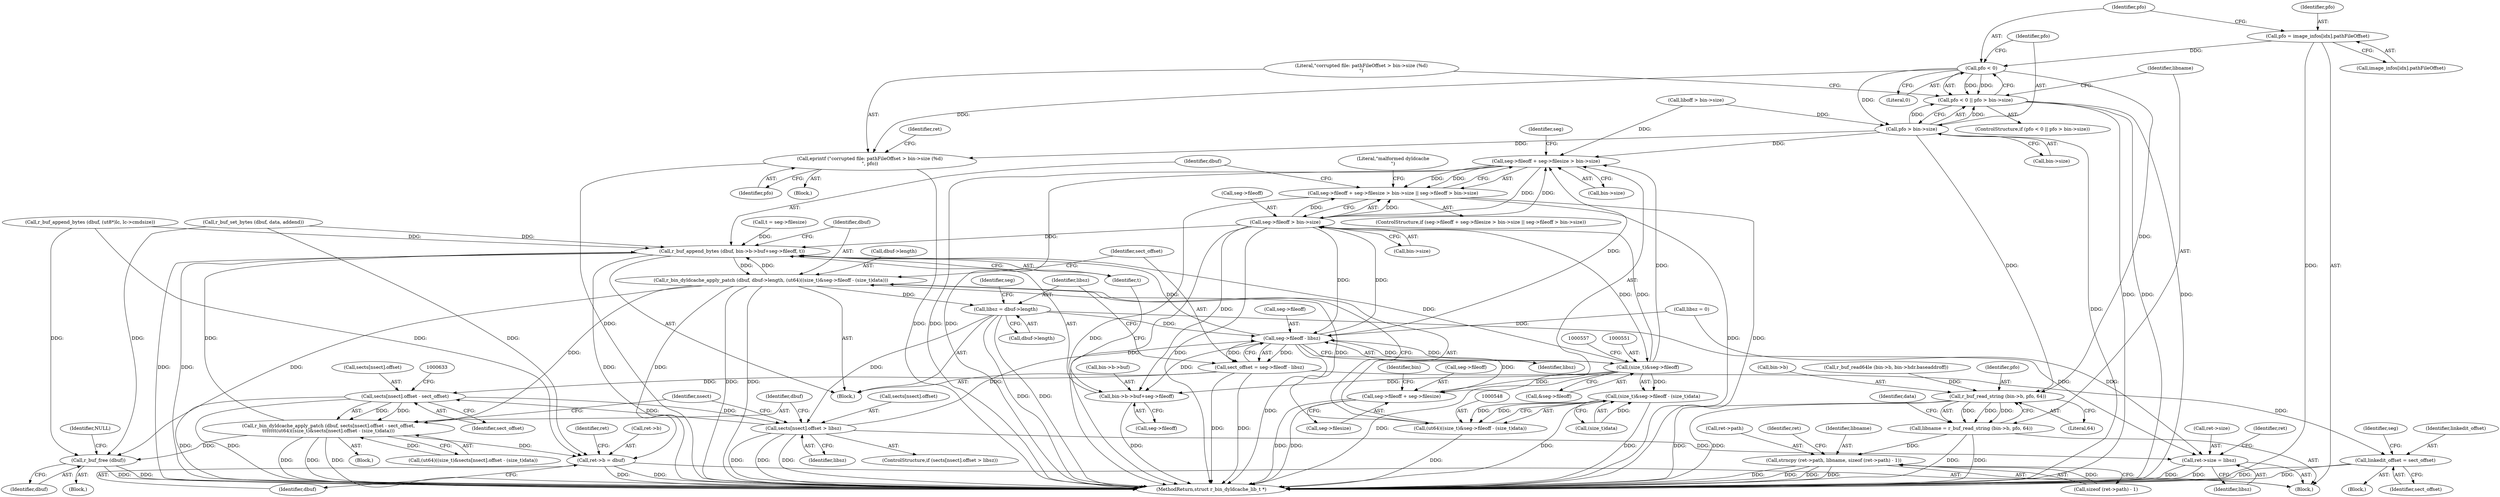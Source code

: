 digraph "0_radare2_4e98402f09a0ef0bb8559a33a4c1988c54938eaf@array" {
"1000313" [label="(Call,pfo = image_infos[idx].pathFileOffset)"];
"1000322" [label="(Call,pfo < 0)"];
"1000321" [label="(Call,pfo < 0 || pfo > bin->size)"];
"1000325" [label="(Call,pfo > bin->size)"];
"1000331" [label="(Call,eprintf (\"corrupted file: pathFileOffset > bin->size (%d)\n\", pfo))"];
"1000340" [label="(Call,r_buf_read_string (bin->b, pfo, 64))"];
"1000338" [label="(Call,libname = r_buf_read_string (bin->b, pfo, 64))"];
"1000732" [label="(Call,strncpy (ret->path, libname, sizeof (ret->path) - 1))"];
"1000503" [label="(Call,seg->fileoff + seg->filesize > bin->size)"];
"1000502" [label="(Call,seg->fileoff + seg->filesize > bin->size || seg->fileoff > bin->size)"];
"1000514" [label="(Call,seg->fileoff > bin->size)"];
"1000530" [label="(Call,r_buf_append_bytes (dbuf, bin->b->buf+seg->fileoff, t))"];
"1000542" [label="(Call,r_bin_dyldcache_apply_patch (dbuf, dbuf->length, (ut64)((size_t)&seg->fileoff - (size_t)data)))"];
"1000526" [label="(Call,r_buf_free (dbuf))"];
"1000567" [label="(Call,libsz = dbuf->length)"];
"1000562" [label="(Call,seg->fileoff - libsz)"];
"1000504" [label="(Call,seg->fileoff + seg->filesize)"];
"1000532" [label="(Call,bin->b->buf+seg->fileoff)"];
"1000550" [label="(Call,(size_t)&seg->fileoff)"];
"1000549" [label="(Call,(size_t)&seg->fileoff - (size_t)data)"];
"1000547" [label="(Call,(ut64)((size_t)&seg->fileoff - (size_t)data))"];
"1000560" [label="(Call,sect_offset = seg->fileoff - libsz)"];
"1000580" [label="(Call,linkedit_offset = sect_offset)"];
"1000625" [label="(Call,sects[nsect].offset - sect_offset)"];
"1000615" [label="(Call,sects[nsect].offset > libsz)"];
"1000743" [label="(Call,ret->size = libsz)"];
"1000623" [label="(Call,r_bin_dyldcache_apply_patch (dbuf, sects[nsect].offset - sect_offset,\n\t\t\t\t\t\t\t(ut64)((size_t)&sects[nsect].offset - (size_t)data)))"];
"1000727" [label="(Call,ret->b = dbuf)"];
"1000530" [label="(Call,r_buf_append_bytes (dbuf, bin->b->buf+seg->fileoff, t))"];
"1000586" [label="(Identifier,seg)"];
"1000744" [label="(Call,ret->size)"];
"1000581" [label="(Identifier,linkedit_offset)"];
"1000631" [label="(Identifier,sect_offset)"];
"1000339" [label="(Identifier,libname)"];
"1000325" [label="(Call,pfo > bin->size)"];
"1000538" [label="(Call,seg->fileoff)"];
"1000615" [label="(Call,sects[nsect].offset > libsz)"];
"1000533" [label="(Call,bin->b->buf)"];
"1000333" [label="(Identifier,pfo)"];
"1000749" [label="(Identifier,ret)"];
"1000527" [label="(Identifier,dbuf)"];
"1000556" [label="(Call,(size_t)data)"];
"1000324" [label="(Literal,0)"];
"1000514" [label="(Call,seg->fileoff > bin->size)"];
"1000734" [label="(Identifier,ret)"];
"1000315" [label="(Call,image_infos[idx].pathFileOffset)"];
"1000582" [label="(Identifier,sect_offset)"];
"1000612" [label="(Identifier,nsect)"];
"1000743" [label="(Call,ret->size = libsz)"];
"1000332" [label="(Literal,\"corrupted file: pathFileOffset > bin->size (%d)\n\")"];
"1000331" [label="(Call,eprintf (\"corrupted file: pathFileOffset > bin->size (%d)\n\", pfo))"];
"1000501" [label="(ControlStructure,if (seg->fileoff + seg->filesize > bin->size || seg->fileoff > bin->size))"];
"1000338" [label="(Call,libname = r_buf_read_string (bin->b, pfo, 64))"];
"1000614" [label="(ControlStructure,if (sects[nsect].offset > libsz))"];
"1000567" [label="(Call,libsz = dbuf->length)"];
"1000623" [label="(Call,r_bin_dyldcache_apply_patch (dbuf, sects[nsect].offset - sect_offset,\n\t\t\t\t\t\t\t(ut64)((size_t)&sects[nsect].offset - (size_t)data)))"];
"1000732" [label="(Call,strncpy (ret->path, libname, sizeof (ret->path) - 1))"];
"1000529" [label="(Identifier,NULL)"];
"1000322" [label="(Call,pfo < 0)"];
"1000731" [label="(Identifier,dbuf)"];
"1000345" [label="(Literal,64)"];
"1000518" [label="(Call,bin->size)"];
"1000515" [label="(Call,seg->fileoff)"];
"1000544" [label="(Call,dbuf->length)"];
"1000568" [label="(Identifier,libsz)"];
"1000276" [label="(Call,r_buf_read64le (bin->b, bin->hdr.baseaddroff))"];
"1000728" [label="(Call,ret->b)"];
"1000549" [label="(Call,(size_t)&seg->fileoff - (size_t)data)"];
"1000547" [label="(Call,(ut64)((size_t)&seg->fileoff - (size_t)data))"];
"1000626" [label="(Call,sects[nsect].offset)"];
"1000727" [label="(Call,ret->b = dbuf)"];
"1000737" [label="(Call,sizeof (ret->path) - 1)"];
"1000439" [label="(Call,r_buf_append_bytes (dbuf, (ut8*)lc, lc->cmdsize))"];
"1000335" [label="(Identifier,ret)"];
"1000314" [label="(Identifier,pfo)"];
"1000512" [label="(Identifier,bin)"];
"1000552" [label="(Call,&seg->fileoff)"];
"1000526" [label="(Call,r_buf_free (dbuf))"];
"1000323" [label="(Identifier,pfo)"];
"1000295" [label="(Call,liboff > bin->size)"];
"1000320" [label="(ControlStructure,if (pfo < 0 || pfo > bin->size))"];
"1000412" [label="(Call,r_buf_set_bytes (dbuf, data, addend))"];
"1000580" [label="(Call,linkedit_offset = sect_offset)"];
"1000550" [label="(Call,(size_t)&seg->fileoff)"];
"1000616" [label="(Call,sects[nsect].offset)"];
"1000504" [label="(Call,seg->fileoff + seg->filesize)"];
"1000326" [label="(Identifier,pfo)"];
"1000576" [label="(Identifier,seg)"];
"1000313" [label="(Call,pfo = image_infos[idx].pathFileOffset)"];
"1000503" [label="(Call,seg->fileoff + seg->filesize > bin->size)"];
"1000736" [label="(Identifier,libname)"];
"1000569" [label="(Call,dbuf->length)"];
"1000340" [label="(Call,r_buf_read_string (bin->b, pfo, 64))"];
"1000750" [label="(MethodReturn,struct r_bin_dyldcache_lib_t *)"];
"1000560" [label="(Call,sect_offset = seg->fileoff - libsz)"];
"1000344" [label="(Identifier,pfo)"];
"1000327" [label="(Call,bin->size)"];
"1000733" [label="(Call,ret->path)"];
"1000561" [label="(Identifier,sect_offset)"];
"1000624" [label="(Identifier,dbuf)"];
"1000622" [label="(Block,)"];
"1000347" [label="(Identifier,data)"];
"1000505" [label="(Call,seg->fileoff)"];
"1000745" [label="(Identifier,ret)"];
"1000543" [label="(Identifier,dbuf)"];
"1000502" [label="(Call,seg->fileoff + seg->filesize > bin->size || seg->fileoff > bin->size)"];
"1000341" [label="(Call,bin->b)"];
"1000321" [label="(Call,pfo < 0 || pfo > bin->size)"];
"1000562" [label="(Call,seg->fileoff - libsz)"];
"1000114" [label="(Block,)"];
"1000516" [label="(Identifier,seg)"];
"1000563" [label="(Call,seg->fileoff)"];
"1000531" [label="(Identifier,dbuf)"];
"1000532" [label="(Call,bin->b->buf+seg->fileoff)"];
"1000488" [label="(Block,)"];
"1000511" [label="(Call,bin->size)"];
"1000566" [label="(Identifier,libsz)"];
"1000541" [label="(Identifier,t)"];
"1000747" [label="(Identifier,libsz)"];
"1000521" [label="(Block,)"];
"1000496" [label="(Call,t = seg->filesize)"];
"1000542" [label="(Call,r_bin_dyldcache_apply_patch (dbuf, dbuf->length, (ut64)((size_t)&seg->fileoff - (size_t)data)))"];
"1000135" [label="(Call,libsz = 0)"];
"1000579" [label="(Block,)"];
"1000632" [label="(Call,(ut64)((size_t)&sects[nsect].offset - (size_t)data))"];
"1000621" [label="(Identifier,libsz)"];
"1000523" [label="(Literal,\"malformed dyldcache\n\")"];
"1000330" [label="(Block,)"];
"1000625" [label="(Call,sects[nsect].offset - sect_offset)"];
"1000508" [label="(Call,seg->filesize)"];
"1000313" -> "1000114"  [label="AST: "];
"1000313" -> "1000315"  [label="CFG: "];
"1000314" -> "1000313"  [label="AST: "];
"1000315" -> "1000313"  [label="AST: "];
"1000323" -> "1000313"  [label="CFG: "];
"1000313" -> "1000750"  [label="DDG: "];
"1000313" -> "1000322"  [label="DDG: "];
"1000322" -> "1000321"  [label="AST: "];
"1000322" -> "1000324"  [label="CFG: "];
"1000323" -> "1000322"  [label="AST: "];
"1000324" -> "1000322"  [label="AST: "];
"1000326" -> "1000322"  [label="CFG: "];
"1000321" -> "1000322"  [label="CFG: "];
"1000322" -> "1000321"  [label="DDG: "];
"1000322" -> "1000321"  [label="DDG: "];
"1000322" -> "1000325"  [label="DDG: "];
"1000322" -> "1000331"  [label="DDG: "];
"1000322" -> "1000340"  [label="DDG: "];
"1000321" -> "1000320"  [label="AST: "];
"1000321" -> "1000325"  [label="CFG: "];
"1000325" -> "1000321"  [label="AST: "];
"1000332" -> "1000321"  [label="CFG: "];
"1000339" -> "1000321"  [label="CFG: "];
"1000321" -> "1000750"  [label="DDG: "];
"1000321" -> "1000750"  [label="DDG: "];
"1000321" -> "1000750"  [label="DDG: "];
"1000325" -> "1000321"  [label="DDG: "];
"1000325" -> "1000321"  [label="DDG: "];
"1000325" -> "1000327"  [label="CFG: "];
"1000326" -> "1000325"  [label="AST: "];
"1000327" -> "1000325"  [label="AST: "];
"1000325" -> "1000750"  [label="DDG: "];
"1000295" -> "1000325"  [label="DDG: "];
"1000325" -> "1000331"  [label="DDG: "];
"1000325" -> "1000340"  [label="DDG: "];
"1000325" -> "1000503"  [label="DDG: "];
"1000331" -> "1000330"  [label="AST: "];
"1000331" -> "1000333"  [label="CFG: "];
"1000332" -> "1000331"  [label="AST: "];
"1000333" -> "1000331"  [label="AST: "];
"1000335" -> "1000331"  [label="CFG: "];
"1000331" -> "1000750"  [label="DDG: "];
"1000331" -> "1000750"  [label="DDG: "];
"1000340" -> "1000338"  [label="AST: "];
"1000340" -> "1000345"  [label="CFG: "];
"1000341" -> "1000340"  [label="AST: "];
"1000344" -> "1000340"  [label="AST: "];
"1000345" -> "1000340"  [label="AST: "];
"1000338" -> "1000340"  [label="CFG: "];
"1000340" -> "1000750"  [label="DDG: "];
"1000340" -> "1000750"  [label="DDG: "];
"1000340" -> "1000338"  [label="DDG: "];
"1000340" -> "1000338"  [label="DDG: "];
"1000340" -> "1000338"  [label="DDG: "];
"1000276" -> "1000340"  [label="DDG: "];
"1000338" -> "1000114"  [label="AST: "];
"1000339" -> "1000338"  [label="AST: "];
"1000347" -> "1000338"  [label="CFG: "];
"1000338" -> "1000750"  [label="DDG: "];
"1000338" -> "1000750"  [label="DDG: "];
"1000338" -> "1000732"  [label="DDG: "];
"1000732" -> "1000114"  [label="AST: "];
"1000732" -> "1000737"  [label="CFG: "];
"1000733" -> "1000732"  [label="AST: "];
"1000736" -> "1000732"  [label="AST: "];
"1000737" -> "1000732"  [label="AST: "];
"1000745" -> "1000732"  [label="CFG: "];
"1000732" -> "1000750"  [label="DDG: "];
"1000732" -> "1000750"  [label="DDG: "];
"1000732" -> "1000750"  [label="DDG: "];
"1000732" -> "1000750"  [label="DDG: "];
"1000737" -> "1000732"  [label="DDG: "];
"1000503" -> "1000502"  [label="AST: "];
"1000503" -> "1000511"  [label="CFG: "];
"1000504" -> "1000503"  [label="AST: "];
"1000511" -> "1000503"  [label="AST: "];
"1000516" -> "1000503"  [label="CFG: "];
"1000502" -> "1000503"  [label="CFG: "];
"1000503" -> "1000750"  [label="DDG: "];
"1000503" -> "1000750"  [label="DDG: "];
"1000503" -> "1000502"  [label="DDG: "];
"1000503" -> "1000502"  [label="DDG: "];
"1000562" -> "1000503"  [label="DDG: "];
"1000550" -> "1000503"  [label="DDG: "];
"1000514" -> "1000503"  [label="DDG: "];
"1000295" -> "1000503"  [label="DDG: "];
"1000503" -> "1000514"  [label="DDG: "];
"1000502" -> "1000501"  [label="AST: "];
"1000502" -> "1000514"  [label="CFG: "];
"1000514" -> "1000502"  [label="AST: "];
"1000523" -> "1000502"  [label="CFG: "];
"1000531" -> "1000502"  [label="CFG: "];
"1000502" -> "1000750"  [label="DDG: "];
"1000502" -> "1000750"  [label="DDG: "];
"1000502" -> "1000750"  [label="DDG: "];
"1000514" -> "1000502"  [label="DDG: "];
"1000514" -> "1000502"  [label="DDG: "];
"1000514" -> "1000518"  [label="CFG: "];
"1000515" -> "1000514"  [label="AST: "];
"1000518" -> "1000514"  [label="AST: "];
"1000514" -> "1000750"  [label="DDG: "];
"1000514" -> "1000750"  [label="DDG: "];
"1000550" -> "1000514"  [label="DDG: "];
"1000562" -> "1000514"  [label="DDG: "];
"1000514" -> "1000530"  [label="DDG: "];
"1000514" -> "1000532"  [label="DDG: "];
"1000514" -> "1000550"  [label="DDG: "];
"1000514" -> "1000562"  [label="DDG: "];
"1000530" -> "1000488"  [label="AST: "];
"1000530" -> "1000541"  [label="CFG: "];
"1000531" -> "1000530"  [label="AST: "];
"1000532" -> "1000530"  [label="AST: "];
"1000541" -> "1000530"  [label="AST: "];
"1000543" -> "1000530"  [label="CFG: "];
"1000530" -> "1000750"  [label="DDG: "];
"1000530" -> "1000750"  [label="DDG: "];
"1000530" -> "1000750"  [label="DDG: "];
"1000439" -> "1000530"  [label="DDG: "];
"1000623" -> "1000530"  [label="DDG: "];
"1000412" -> "1000530"  [label="DDG: "];
"1000542" -> "1000530"  [label="DDG: "];
"1000550" -> "1000530"  [label="DDG: "];
"1000562" -> "1000530"  [label="DDG: "];
"1000496" -> "1000530"  [label="DDG: "];
"1000530" -> "1000542"  [label="DDG: "];
"1000542" -> "1000488"  [label="AST: "];
"1000542" -> "1000547"  [label="CFG: "];
"1000543" -> "1000542"  [label="AST: "];
"1000544" -> "1000542"  [label="AST: "];
"1000547" -> "1000542"  [label="AST: "];
"1000561" -> "1000542"  [label="CFG: "];
"1000542" -> "1000750"  [label="DDG: "];
"1000542" -> "1000750"  [label="DDG: "];
"1000542" -> "1000526"  [label="DDG: "];
"1000547" -> "1000542"  [label="DDG: "];
"1000542" -> "1000567"  [label="DDG: "];
"1000542" -> "1000623"  [label="DDG: "];
"1000542" -> "1000727"  [label="DDG: "];
"1000526" -> "1000521"  [label="AST: "];
"1000526" -> "1000527"  [label="CFG: "];
"1000527" -> "1000526"  [label="AST: "];
"1000529" -> "1000526"  [label="CFG: "];
"1000526" -> "1000750"  [label="DDG: "];
"1000526" -> "1000750"  [label="DDG: "];
"1000439" -> "1000526"  [label="DDG: "];
"1000623" -> "1000526"  [label="DDG: "];
"1000412" -> "1000526"  [label="DDG: "];
"1000567" -> "1000488"  [label="AST: "];
"1000567" -> "1000569"  [label="CFG: "];
"1000568" -> "1000567"  [label="AST: "];
"1000569" -> "1000567"  [label="AST: "];
"1000576" -> "1000567"  [label="CFG: "];
"1000567" -> "1000750"  [label="DDG: "];
"1000567" -> "1000750"  [label="DDG: "];
"1000567" -> "1000562"  [label="DDG: "];
"1000567" -> "1000615"  [label="DDG: "];
"1000567" -> "1000743"  [label="DDG: "];
"1000562" -> "1000560"  [label="AST: "];
"1000562" -> "1000566"  [label="CFG: "];
"1000563" -> "1000562"  [label="AST: "];
"1000566" -> "1000562"  [label="AST: "];
"1000560" -> "1000562"  [label="CFG: "];
"1000562" -> "1000750"  [label="DDG: "];
"1000562" -> "1000504"  [label="DDG: "];
"1000562" -> "1000532"  [label="DDG: "];
"1000562" -> "1000550"  [label="DDG: "];
"1000562" -> "1000560"  [label="DDG: "];
"1000562" -> "1000560"  [label="DDG: "];
"1000550" -> "1000562"  [label="DDG: "];
"1000615" -> "1000562"  [label="DDG: "];
"1000135" -> "1000562"  [label="DDG: "];
"1000504" -> "1000508"  [label="CFG: "];
"1000505" -> "1000504"  [label="AST: "];
"1000508" -> "1000504"  [label="AST: "];
"1000512" -> "1000504"  [label="CFG: "];
"1000504" -> "1000750"  [label="DDG: "];
"1000504" -> "1000750"  [label="DDG: "];
"1000550" -> "1000504"  [label="DDG: "];
"1000532" -> "1000538"  [label="CFG: "];
"1000533" -> "1000532"  [label="AST: "];
"1000538" -> "1000532"  [label="AST: "];
"1000541" -> "1000532"  [label="CFG: "];
"1000532" -> "1000750"  [label="DDG: "];
"1000550" -> "1000532"  [label="DDG: "];
"1000550" -> "1000549"  [label="AST: "];
"1000550" -> "1000552"  [label="CFG: "];
"1000551" -> "1000550"  [label="AST: "];
"1000552" -> "1000550"  [label="AST: "];
"1000557" -> "1000550"  [label="CFG: "];
"1000550" -> "1000750"  [label="DDG: "];
"1000550" -> "1000549"  [label="DDG: "];
"1000549" -> "1000547"  [label="AST: "];
"1000549" -> "1000556"  [label="CFG: "];
"1000556" -> "1000549"  [label="AST: "];
"1000547" -> "1000549"  [label="CFG: "];
"1000549" -> "1000750"  [label="DDG: "];
"1000549" -> "1000750"  [label="DDG: "];
"1000549" -> "1000547"  [label="DDG: "];
"1000549" -> "1000547"  [label="DDG: "];
"1000556" -> "1000549"  [label="DDG: "];
"1000548" -> "1000547"  [label="AST: "];
"1000547" -> "1000750"  [label="DDG: "];
"1000560" -> "1000488"  [label="AST: "];
"1000561" -> "1000560"  [label="AST: "];
"1000568" -> "1000560"  [label="CFG: "];
"1000560" -> "1000750"  [label="DDG: "];
"1000560" -> "1000750"  [label="DDG: "];
"1000560" -> "1000580"  [label="DDG: "];
"1000560" -> "1000625"  [label="DDG: "];
"1000580" -> "1000579"  [label="AST: "];
"1000580" -> "1000582"  [label="CFG: "];
"1000581" -> "1000580"  [label="AST: "];
"1000582" -> "1000580"  [label="AST: "];
"1000586" -> "1000580"  [label="CFG: "];
"1000580" -> "1000750"  [label="DDG: "];
"1000580" -> "1000750"  [label="DDG: "];
"1000625" -> "1000623"  [label="AST: "];
"1000625" -> "1000631"  [label="CFG: "];
"1000626" -> "1000625"  [label="AST: "];
"1000631" -> "1000625"  [label="AST: "];
"1000633" -> "1000625"  [label="CFG: "];
"1000625" -> "1000750"  [label="DDG: "];
"1000625" -> "1000750"  [label="DDG: "];
"1000625" -> "1000615"  [label="DDG: "];
"1000625" -> "1000623"  [label="DDG: "];
"1000625" -> "1000623"  [label="DDG: "];
"1000615" -> "1000625"  [label="DDG: "];
"1000615" -> "1000614"  [label="AST: "];
"1000615" -> "1000621"  [label="CFG: "];
"1000616" -> "1000615"  [label="AST: "];
"1000621" -> "1000615"  [label="AST: "];
"1000624" -> "1000615"  [label="CFG: "];
"1000612" -> "1000615"  [label="CFG: "];
"1000615" -> "1000750"  [label="DDG: "];
"1000615" -> "1000750"  [label="DDG: "];
"1000615" -> "1000750"  [label="DDG: "];
"1000615" -> "1000743"  [label="DDG: "];
"1000743" -> "1000114"  [label="AST: "];
"1000743" -> "1000747"  [label="CFG: "];
"1000744" -> "1000743"  [label="AST: "];
"1000747" -> "1000743"  [label="AST: "];
"1000749" -> "1000743"  [label="CFG: "];
"1000743" -> "1000750"  [label="DDG: "];
"1000743" -> "1000750"  [label="DDG: "];
"1000135" -> "1000743"  [label="DDG: "];
"1000623" -> "1000622"  [label="AST: "];
"1000623" -> "1000632"  [label="CFG: "];
"1000624" -> "1000623"  [label="AST: "];
"1000632" -> "1000623"  [label="AST: "];
"1000612" -> "1000623"  [label="CFG: "];
"1000623" -> "1000750"  [label="DDG: "];
"1000623" -> "1000750"  [label="DDG: "];
"1000623" -> "1000750"  [label="DDG: "];
"1000632" -> "1000623"  [label="DDG: "];
"1000623" -> "1000727"  [label="DDG: "];
"1000727" -> "1000114"  [label="AST: "];
"1000727" -> "1000731"  [label="CFG: "];
"1000728" -> "1000727"  [label="AST: "];
"1000731" -> "1000727"  [label="AST: "];
"1000734" -> "1000727"  [label="CFG: "];
"1000727" -> "1000750"  [label="DDG: "];
"1000727" -> "1000750"  [label="DDG: "];
"1000439" -> "1000727"  [label="DDG: "];
"1000412" -> "1000727"  [label="DDG: "];
}
